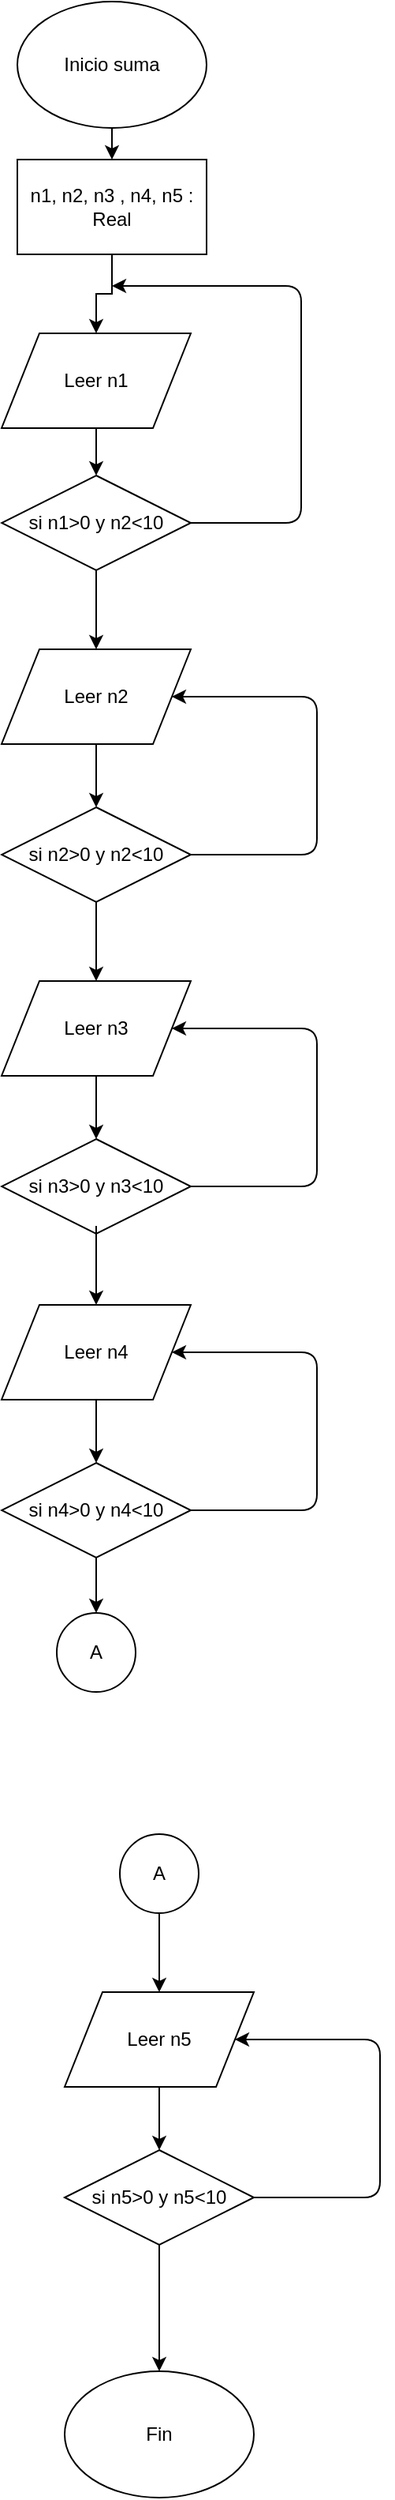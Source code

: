 <mxfile pages="1" version="11.2.5" type="github"><diagram id="fxfEJoVRKEN1_ytlMuei" name="Page-1"><mxGraphModel dx="950" dy="741" grid="1" gridSize="10" guides="1" tooltips="1" connect="1" arrows="1" fold="1" page="1" pageScale="1" pageWidth="827" pageHeight="1169" math="0" shadow="0"><root><mxCell id="0"/><mxCell id="1" parent="0"/><mxCell id="uz81FkkifkK1qwxf2r2c-1" value="Inicio suma" style="ellipse;whiteSpace=wrap;html=1;" vertex="1" parent="1"><mxGeometry x="270" y="60" width="120" height="80" as="geometry"/></mxCell><mxCell id="uz81FkkifkK1qwxf2r2c-2" value="Fin" style="ellipse;whiteSpace=wrap;html=1;" vertex="1" parent="1"><mxGeometry x="300" y="1560" width="120" height="80" as="geometry"/></mxCell><mxCell id="uz81FkkifkK1qwxf2r2c-3" value="" style="endArrow=classic;html=1;exitX=0.5;exitY=1;exitDx=0;exitDy=0;" edge="1" parent="1" source="uz81FkkifkK1qwxf2r2c-1" target="uz81FkkifkK1qwxf2r2c-4"><mxGeometry width="50" height="50" relative="1" as="geometry"><mxPoint x="305" y="190" as="sourcePoint"/><mxPoint x="330" y="190" as="targetPoint"/></mxGeometry></mxCell><mxCell id="uz81FkkifkK1qwxf2r2c-6" value="" style="edgeStyle=orthogonalEdgeStyle;rounded=0;orthogonalLoop=1;jettySize=auto;html=1;entryX=0.5;entryY=1;entryDx=0;entryDy=0;" edge="1" parent="1" source="uz81FkkifkK1qwxf2r2c-4" target="uz81FkkifkK1qwxf2r2c-7"><mxGeometry relative="1" as="geometry"><mxPoint x="330" y="260" as="targetPoint"/></mxGeometry></mxCell><mxCell id="uz81FkkifkK1qwxf2r2c-4" value="n1, n2, n3 , n4, n5 : Real" style="rounded=0;whiteSpace=wrap;html=1;" vertex="1" parent="1"><mxGeometry x="270" y="160" width="120" height="60" as="geometry"/></mxCell><mxCell id="uz81FkkifkK1qwxf2r2c-9" value="" style="edgeStyle=orthogonalEdgeStyle;rounded=0;orthogonalLoop=1;jettySize=auto;html=1;" edge="1" parent="1" source="uz81FkkifkK1qwxf2r2c-7" target="uz81FkkifkK1qwxf2r2c-8"><mxGeometry relative="1" as="geometry"/></mxCell><mxCell id="uz81FkkifkK1qwxf2r2c-7" value="Leer n1" style="shape=parallelogram;perimeter=parallelogramPerimeter;whiteSpace=wrap;html=1;direction=west;" vertex="1" parent="1"><mxGeometry x="260" y="270" width="120" height="60" as="geometry"/></mxCell><mxCell id="uz81FkkifkK1qwxf2r2c-8" value="si n1&amp;gt;0 y n2&amp;lt;10" style="rhombus;whiteSpace=wrap;html=1;fontFamily=Helvetica;fontSize=12;fontColor=#000000;align=center;strokeColor=#000000;fillColor=#ffffff;" vertex="1" parent="1"><mxGeometry x="260" y="360" width="120" height="60" as="geometry"/></mxCell><mxCell id="uz81FkkifkK1qwxf2r2c-10" value="" style="endArrow=classic;html=1;exitX=1;exitY=0.5;exitDx=0;exitDy=0;" edge="1" parent="1" source="uz81FkkifkK1qwxf2r2c-8"><mxGeometry width="50" height="50" relative="1" as="geometry"><mxPoint x="460" y="420" as="sourcePoint"/><mxPoint x="330" y="240" as="targetPoint"/><Array as="points"><mxPoint x="450" y="390"/><mxPoint x="450" y="240"/></Array></mxGeometry></mxCell><mxCell id="uz81FkkifkK1qwxf2r2c-17" value="" style="edgeStyle=orthogonalEdgeStyle;rounded=0;orthogonalLoop=1;jettySize=auto;html=1;entryX=0.5;entryY=1;entryDx=0;entryDy=0;exitX=0.5;exitY=1;exitDx=0;exitDy=0;" edge="1" parent="1" target="uz81FkkifkK1qwxf2r2c-19" source="uz81FkkifkK1qwxf2r2c-8"><mxGeometry relative="1" as="geometry"><mxPoint x="340" y="450" as="sourcePoint"/><mxPoint x="340" y="490" as="targetPoint"/><Array as="points"><mxPoint x="320" y="470"/></Array></mxGeometry></mxCell><mxCell id="uz81FkkifkK1qwxf2r2c-18" value="" style="edgeStyle=orthogonalEdgeStyle;rounded=0;orthogonalLoop=1;jettySize=auto;html=1;" edge="1" parent="1" source="uz81FkkifkK1qwxf2r2c-19" target="uz81FkkifkK1qwxf2r2c-20"><mxGeometry relative="1" as="geometry"/></mxCell><mxCell id="uz81FkkifkK1qwxf2r2c-19" value="Leer n2" style="shape=parallelogram;perimeter=parallelogramPerimeter;whiteSpace=wrap;html=1;direction=west;" vertex="1" parent="1"><mxGeometry x="260" y="470" width="120" height="60" as="geometry"/></mxCell><mxCell id="uz81FkkifkK1qwxf2r2c-20" value="si n2&amp;gt;0 y n2&amp;lt;10" style="rhombus;whiteSpace=wrap;html=1;fontFamily=Helvetica;fontSize=12;fontColor=#000000;align=center;strokeColor=#000000;fillColor=#ffffff;" vertex="1" parent="1"><mxGeometry x="260" y="570" width="120" height="60" as="geometry"/></mxCell><mxCell id="uz81FkkifkK1qwxf2r2c-21" value="" style="endArrow=classic;html=1;exitX=1;exitY=0.5;exitDx=0;exitDy=0;entryX=0;entryY=0.5;entryDx=0;entryDy=0;" edge="1" parent="1" source="uz81FkkifkK1qwxf2r2c-20" target="uz81FkkifkK1qwxf2r2c-19"><mxGeometry width="50" height="50" relative="1" as="geometry"><mxPoint x="470" y="650" as="sourcePoint"/><mxPoint x="340" y="470" as="targetPoint"/><Array as="points"><mxPoint x="460" y="600"/><mxPoint x="460" y="500"/></Array></mxGeometry></mxCell><mxCell id="uz81FkkifkK1qwxf2r2c-22" value="" style="edgeStyle=orthogonalEdgeStyle;rounded=0;orthogonalLoop=1;jettySize=auto;html=1;entryX=0.5;entryY=1;entryDx=0;entryDy=0;exitX=0.5;exitY=1;exitDx=0;exitDy=0;" edge="1" parent="1" target="uz81FkkifkK1qwxf2r2c-24"><mxGeometry relative="1" as="geometry"><mxPoint x="320" y="630" as="sourcePoint"/><mxPoint x="340" y="700" as="targetPoint"/><Array as="points"><mxPoint x="320" y="680"/></Array></mxGeometry></mxCell><mxCell id="uz81FkkifkK1qwxf2r2c-23" value="" style="edgeStyle=orthogonalEdgeStyle;rounded=0;orthogonalLoop=1;jettySize=auto;html=1;" edge="1" parent="1" source="uz81FkkifkK1qwxf2r2c-24" target="uz81FkkifkK1qwxf2r2c-25"><mxGeometry relative="1" as="geometry"/></mxCell><mxCell id="uz81FkkifkK1qwxf2r2c-24" value="Leer n3" style="shape=parallelogram;perimeter=parallelogramPerimeter;whiteSpace=wrap;html=1;direction=west;" vertex="1" parent="1"><mxGeometry x="260" y="680" width="120" height="60" as="geometry"/></mxCell><mxCell id="uz81FkkifkK1qwxf2r2c-25" value="si n3&amp;gt;0 y n3&amp;lt;10" style="rhombus;whiteSpace=wrap;html=1;fontFamily=Helvetica;fontSize=12;fontColor=#000000;align=center;strokeColor=#000000;fillColor=#ffffff;" vertex="1" parent="1"><mxGeometry x="260" y="780" width="120" height="60" as="geometry"/></mxCell><mxCell id="uz81FkkifkK1qwxf2r2c-26" value="" style="endArrow=classic;html=1;exitX=1;exitY=0.5;exitDx=0;exitDy=0;entryX=0;entryY=0.5;entryDx=0;entryDy=0;" edge="1" parent="1" source="uz81FkkifkK1qwxf2r2c-25" target="uz81FkkifkK1qwxf2r2c-24"><mxGeometry width="50" height="50" relative="1" as="geometry"><mxPoint x="470" y="860" as="sourcePoint"/><mxPoint x="340" y="680" as="targetPoint"/><Array as="points"><mxPoint x="460" y="810"/><mxPoint x="460" y="710"/></Array></mxGeometry></mxCell><mxCell id="uz81FkkifkK1qwxf2r2c-27" value="" style="edgeStyle=orthogonalEdgeStyle;rounded=0;orthogonalLoop=1;jettySize=auto;html=1;entryX=0.5;entryY=1;entryDx=0;entryDy=0;exitX=0.5;exitY=1;exitDx=0;exitDy=0;" edge="1" parent="1" target="uz81FkkifkK1qwxf2r2c-29"><mxGeometry relative="1" as="geometry"><mxPoint x="320" y="835" as="sourcePoint"/><mxPoint x="340" y="905" as="targetPoint"/><Array as="points"><mxPoint x="320" y="885"/></Array></mxGeometry></mxCell><mxCell id="uz81FkkifkK1qwxf2r2c-28" value="" style="edgeStyle=orthogonalEdgeStyle;rounded=0;orthogonalLoop=1;jettySize=auto;html=1;" edge="1" parent="1" source="uz81FkkifkK1qwxf2r2c-29" target="uz81FkkifkK1qwxf2r2c-30"><mxGeometry relative="1" as="geometry"/></mxCell><mxCell id="uz81FkkifkK1qwxf2r2c-29" value="Leer n4" style="shape=parallelogram;perimeter=parallelogramPerimeter;whiteSpace=wrap;html=1;direction=west;" vertex="1" parent="1"><mxGeometry x="260" y="885" width="120" height="60" as="geometry"/></mxCell><mxCell id="uz81FkkifkK1qwxf2r2c-30" value="si n4&amp;gt;0 y n4&amp;lt;10" style="rhombus;whiteSpace=wrap;html=1;fontFamily=Helvetica;fontSize=12;fontColor=#000000;align=center;strokeColor=#000000;fillColor=#ffffff;" vertex="1" parent="1"><mxGeometry x="260" y="985" width="120" height="60" as="geometry"/></mxCell><mxCell id="uz81FkkifkK1qwxf2r2c-31" value="" style="endArrow=classic;html=1;exitX=1;exitY=0.5;exitDx=0;exitDy=0;entryX=0;entryY=0.5;entryDx=0;entryDy=0;" edge="1" parent="1" source="uz81FkkifkK1qwxf2r2c-30" target="uz81FkkifkK1qwxf2r2c-29"><mxGeometry width="50" height="50" relative="1" as="geometry"><mxPoint x="470" y="1065" as="sourcePoint"/><mxPoint x="340" y="885" as="targetPoint"/><Array as="points"><mxPoint x="460" y="1015"/><mxPoint x="460" y="915"/></Array></mxGeometry></mxCell><mxCell id="uz81FkkifkK1qwxf2r2c-32" value="" style="edgeStyle=orthogonalEdgeStyle;rounded=0;orthogonalLoop=1;jettySize=auto;html=1;entryX=0.5;entryY=1;entryDx=0;entryDy=0;exitX=0.5;exitY=1;exitDx=0;exitDy=0;" edge="1" parent="1" target="uz81FkkifkK1qwxf2r2c-34"><mxGeometry relative="1" as="geometry"><mxPoint x="360" y="1270" as="sourcePoint"/><mxPoint x="380" y="1340" as="targetPoint"/><Array as="points"><mxPoint x="360" y="1320"/></Array></mxGeometry></mxCell><mxCell id="uz81FkkifkK1qwxf2r2c-33" value="" style="edgeStyle=orthogonalEdgeStyle;rounded=0;orthogonalLoop=1;jettySize=auto;html=1;" edge="1" parent="1" source="uz81FkkifkK1qwxf2r2c-34" target="uz81FkkifkK1qwxf2r2c-35"><mxGeometry relative="1" as="geometry"/></mxCell><mxCell id="uz81FkkifkK1qwxf2r2c-34" value="Leer n5" style="shape=parallelogram;perimeter=parallelogramPerimeter;whiteSpace=wrap;html=1;direction=west;" vertex="1" parent="1"><mxGeometry x="300" y="1320" width="120" height="60" as="geometry"/></mxCell><mxCell id="uz81FkkifkK1qwxf2r2c-35" value="si n5&amp;gt;0 y n5&amp;lt;10" style="rhombus;whiteSpace=wrap;html=1;fontFamily=Helvetica;fontSize=12;fontColor=#000000;align=center;strokeColor=#000000;fillColor=#ffffff;" vertex="1" parent="1"><mxGeometry x="300" y="1420" width="120" height="60" as="geometry"/></mxCell><mxCell id="uz81FkkifkK1qwxf2r2c-36" value="" style="endArrow=classic;html=1;exitX=1;exitY=0.5;exitDx=0;exitDy=0;entryX=0;entryY=0.5;entryDx=0;entryDy=0;" edge="1" parent="1" source="uz81FkkifkK1qwxf2r2c-35" target="uz81FkkifkK1qwxf2r2c-34"><mxGeometry width="50" height="50" relative="1" as="geometry"><mxPoint x="510" y="1500" as="sourcePoint"/><mxPoint x="380" y="1320" as="targetPoint"/><Array as="points"><mxPoint x="500" y="1450"/><mxPoint x="500" y="1350"/></Array></mxGeometry></mxCell><mxCell id="uz81FkkifkK1qwxf2r2c-37" value="" style="endArrow=classic;html=1;exitX=0.5;exitY=1;exitDx=0;exitDy=0;" edge="1" parent="1" source="uz81FkkifkK1qwxf2r2c-30" target="uz81FkkifkK1qwxf2r2c-38"><mxGeometry width="50" height="50" relative="1" as="geometry"><mxPoint x="295" y="1110" as="sourcePoint"/><mxPoint x="320" y="1090" as="targetPoint"/></mxGeometry></mxCell><mxCell id="uz81FkkifkK1qwxf2r2c-38" value="A" style="ellipse;whiteSpace=wrap;html=1;aspect=fixed;" vertex="1" parent="1"><mxGeometry x="295" y="1080" width="50" height="50" as="geometry"/></mxCell><mxCell id="uz81FkkifkK1qwxf2r2c-39" value="A" style="ellipse;whiteSpace=wrap;html=1;aspect=fixed;" vertex="1" parent="1"><mxGeometry x="335" y="1220" width="50" height="50" as="geometry"/></mxCell><mxCell id="uz81FkkifkK1qwxf2r2c-40" value="" style="endArrow=classic;html=1;exitX=0.5;exitY=1;exitDx=0;exitDy=0;entryX=0.5;entryY=0;entryDx=0;entryDy=0;" edge="1" parent="1" source="uz81FkkifkK1qwxf2r2c-35" target="uz81FkkifkK1qwxf2r2c-2"><mxGeometry width="50" height="50" relative="1" as="geometry"><mxPoint x="260" y="1710" as="sourcePoint"/><mxPoint x="310" y="1660" as="targetPoint"/></mxGeometry></mxCell></root></mxGraphModel></diagram></mxfile>
